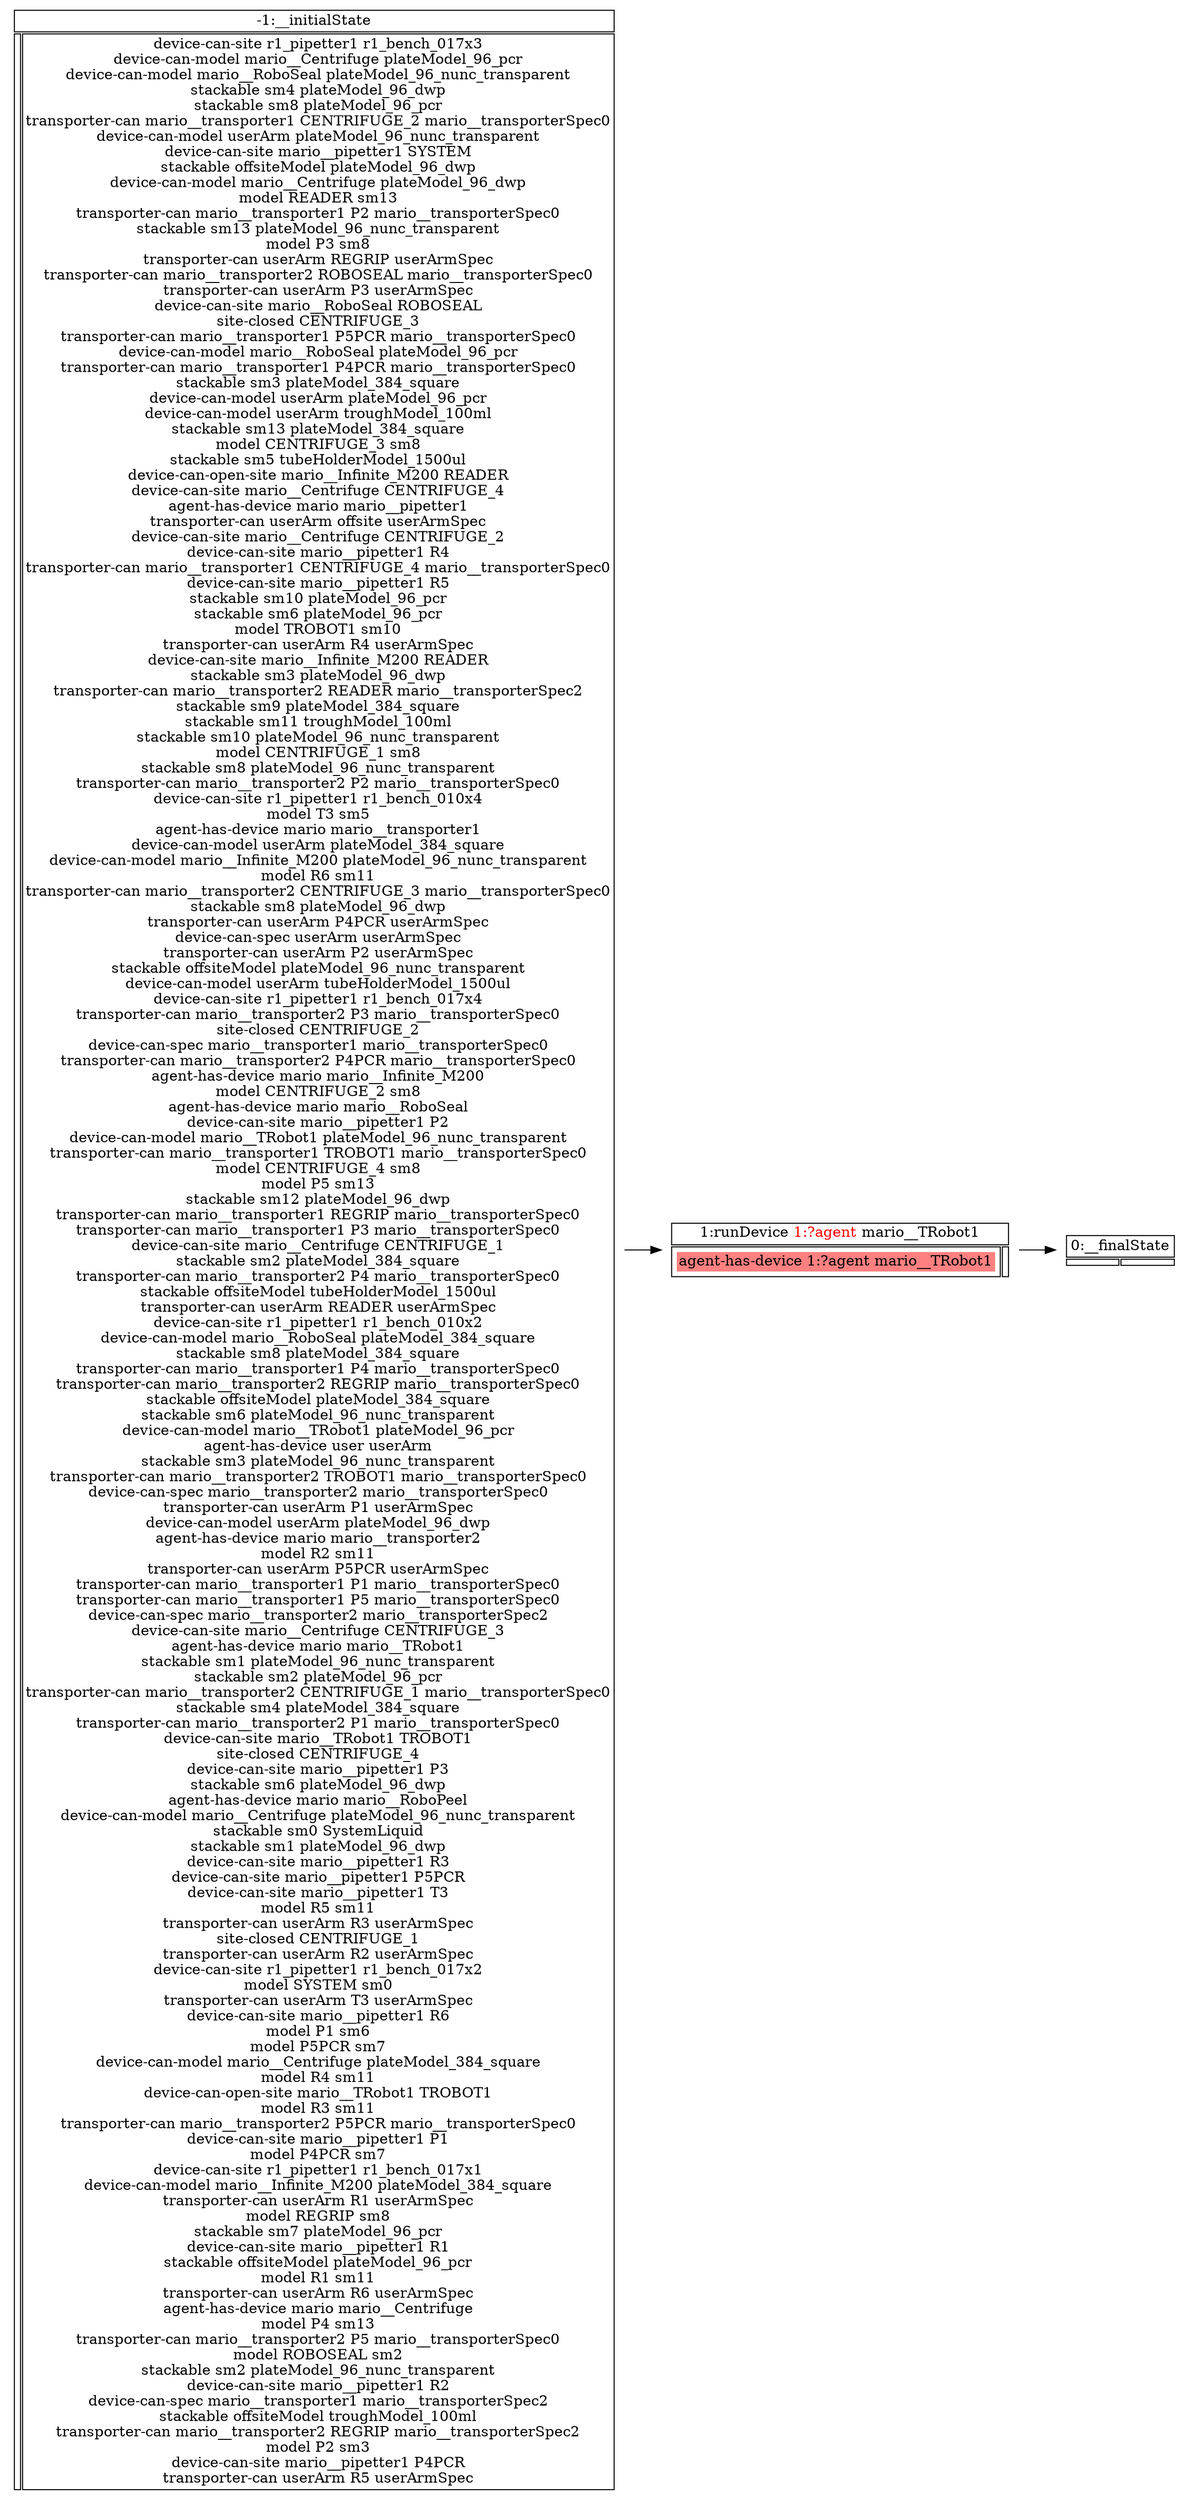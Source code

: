digraph partialPlan {
	rankdir=LR;
	node [shape=plaintext];
	action0 [label=<<table border="0" cellborder="1"><tr><td colspan="2">-1:__initialState</td></tr><tr><td></td><td>device-can-site r1_pipetter1 r1_bench_017x3<br/>device-can-model mario__Centrifuge plateModel_96_pcr<br/>device-can-model mario__RoboSeal plateModel_96_nunc_transparent<br/>stackable sm4 plateModel_96_dwp<br/>stackable sm8 plateModel_96_pcr<br/>transporter-can mario__transporter1 CENTRIFUGE_2 mario__transporterSpec0<br/>device-can-model userArm plateModel_96_nunc_transparent<br/>device-can-site mario__pipetter1 SYSTEM<br/>stackable offsiteModel plateModel_96_dwp<br/>device-can-model mario__Centrifuge plateModel_96_dwp<br/>model READER sm13<br/>transporter-can mario__transporter1 P2 mario__transporterSpec0<br/>stackable sm13 plateModel_96_nunc_transparent<br/>model P3 sm8<br/>transporter-can userArm REGRIP userArmSpec<br/>transporter-can mario__transporter2 ROBOSEAL mario__transporterSpec0<br/>transporter-can userArm P3 userArmSpec<br/>device-can-site mario__RoboSeal ROBOSEAL<br/>site-closed CENTRIFUGE_3<br/>transporter-can mario__transporter1 P5PCR mario__transporterSpec0<br/>device-can-model mario__RoboSeal plateModel_96_pcr<br/>transporter-can mario__transporter1 P4PCR mario__transporterSpec0<br/>stackable sm3 plateModel_384_square<br/>device-can-model userArm plateModel_96_pcr<br/>device-can-model userArm troughModel_100ml<br/>stackable sm13 plateModel_384_square<br/>model CENTRIFUGE_3 sm8<br/>stackable sm5 tubeHolderModel_1500ul<br/>device-can-open-site mario__Infinite_M200 READER<br/>device-can-site mario__Centrifuge CENTRIFUGE_4<br/>agent-has-device mario mario__pipetter1<br/>transporter-can userArm offsite userArmSpec<br/>device-can-site mario__Centrifuge CENTRIFUGE_2<br/>device-can-site mario__pipetter1 R4<br/>transporter-can mario__transporter1 CENTRIFUGE_4 mario__transporterSpec0<br/>device-can-site mario__pipetter1 R5<br/>stackable sm10 plateModel_96_pcr<br/>stackable sm6 plateModel_96_pcr<br/>model TROBOT1 sm10<br/>transporter-can userArm R4 userArmSpec<br/>device-can-site mario__Infinite_M200 READER<br/>stackable sm3 plateModel_96_dwp<br/>transporter-can mario__transporter2 READER mario__transporterSpec2<br/>stackable sm9 plateModel_384_square<br/>stackable sm11 troughModel_100ml<br/>stackable sm10 plateModel_96_nunc_transparent<br/>model CENTRIFUGE_1 sm8<br/>stackable sm8 plateModel_96_nunc_transparent<br/>transporter-can mario__transporter2 P2 mario__transporterSpec0<br/>device-can-site r1_pipetter1 r1_bench_010x4<br/>model T3 sm5<br/>agent-has-device mario mario__transporter1<br/>device-can-model userArm plateModel_384_square<br/>device-can-model mario__Infinite_M200 plateModel_96_nunc_transparent<br/>model R6 sm11<br/>transporter-can mario__transporter2 CENTRIFUGE_3 mario__transporterSpec0<br/>stackable sm8 plateModel_96_dwp<br/>transporter-can userArm P4PCR userArmSpec<br/>device-can-spec userArm userArmSpec<br/>transporter-can userArm P2 userArmSpec<br/>stackable offsiteModel plateModel_96_nunc_transparent<br/>device-can-model userArm tubeHolderModel_1500ul<br/>device-can-site r1_pipetter1 r1_bench_017x4<br/>transporter-can mario__transporter2 P3 mario__transporterSpec0<br/>site-closed CENTRIFUGE_2<br/>device-can-spec mario__transporter1 mario__transporterSpec0<br/>transporter-can mario__transporter2 P4PCR mario__transporterSpec0<br/>agent-has-device mario mario__Infinite_M200<br/>model CENTRIFUGE_2 sm8<br/>agent-has-device mario mario__RoboSeal<br/>device-can-site mario__pipetter1 P2<br/>device-can-model mario__TRobot1 plateModel_96_nunc_transparent<br/>transporter-can mario__transporter1 TROBOT1 mario__transporterSpec0<br/>model CENTRIFUGE_4 sm8<br/>model P5 sm13<br/>stackable sm12 plateModel_96_dwp<br/>transporter-can mario__transporter1 REGRIP mario__transporterSpec0<br/>transporter-can mario__transporter1 P3 mario__transporterSpec0<br/>device-can-site mario__Centrifuge CENTRIFUGE_1<br/>stackable sm2 plateModel_384_square<br/>transporter-can mario__transporter2 P4 mario__transporterSpec0<br/>stackable offsiteModel tubeHolderModel_1500ul<br/>transporter-can userArm READER userArmSpec<br/>device-can-site r1_pipetter1 r1_bench_010x2<br/>device-can-model mario__RoboSeal plateModel_384_square<br/>stackable sm8 plateModel_384_square<br/>transporter-can mario__transporter1 P4 mario__transporterSpec0<br/>transporter-can mario__transporter2 REGRIP mario__transporterSpec0<br/>stackable offsiteModel plateModel_384_square<br/>stackable sm6 plateModel_96_nunc_transparent<br/>device-can-model mario__TRobot1 plateModel_96_pcr<br/>agent-has-device user userArm<br/>stackable sm3 plateModel_96_nunc_transparent<br/>transporter-can mario__transporter2 TROBOT1 mario__transporterSpec0<br/>device-can-spec mario__transporter2 mario__transporterSpec0<br/>transporter-can userArm P1 userArmSpec<br/>device-can-model userArm plateModel_96_dwp<br/>agent-has-device mario mario__transporter2<br/>model R2 sm11<br/>transporter-can userArm P5PCR userArmSpec<br/>transporter-can mario__transporter1 P1 mario__transporterSpec0<br/>transporter-can mario__transporter1 P5 mario__transporterSpec0<br/>device-can-spec mario__transporter2 mario__transporterSpec2<br/>device-can-site mario__Centrifuge CENTRIFUGE_3<br/>agent-has-device mario mario__TRobot1<br/>stackable sm1 plateModel_96_nunc_transparent<br/>stackable sm2 plateModel_96_pcr<br/>transporter-can mario__transporter2 CENTRIFUGE_1 mario__transporterSpec0<br/>stackable sm4 plateModel_384_square<br/>transporter-can mario__transporter2 P1 mario__transporterSpec0<br/>device-can-site mario__TRobot1 TROBOT1<br/>site-closed CENTRIFUGE_4<br/>device-can-site mario__pipetter1 P3<br/>stackable sm6 plateModel_96_dwp<br/>agent-has-device mario mario__RoboPeel<br/>device-can-model mario__Centrifuge plateModel_96_nunc_transparent<br/>stackable sm0 SystemLiquid<br/>stackable sm1 plateModel_96_dwp<br/>device-can-site mario__pipetter1 R3<br/>device-can-site mario__pipetter1 P5PCR<br/>device-can-site mario__pipetter1 T3<br/>model R5 sm11<br/>transporter-can userArm R3 userArmSpec<br/>site-closed CENTRIFUGE_1<br/>transporter-can userArm R2 userArmSpec<br/>device-can-site r1_pipetter1 r1_bench_017x2<br/>model SYSTEM sm0<br/>transporter-can userArm T3 userArmSpec<br/>device-can-site mario__pipetter1 R6<br/>model P1 sm6<br/>model P5PCR sm7<br/>device-can-model mario__Centrifuge plateModel_384_square<br/>model R4 sm11<br/>device-can-open-site mario__TRobot1 TROBOT1<br/>model R3 sm11<br/>transporter-can mario__transporter2 P5PCR mario__transporterSpec0<br/>device-can-site mario__pipetter1 P1<br/>model P4PCR sm7<br/>device-can-site r1_pipetter1 r1_bench_017x1<br/>device-can-model mario__Infinite_M200 plateModel_384_square<br/>transporter-can userArm R1 userArmSpec<br/>model REGRIP sm8<br/>stackable sm7 plateModel_96_pcr<br/>device-can-site mario__pipetter1 R1<br/>stackable offsiteModel plateModel_96_pcr<br/>model R1 sm11<br/>transporter-can userArm R6 userArmSpec<br/>agent-has-device mario mario__Centrifuge<br/>model P4 sm13<br/>transporter-can mario__transporter2 P5 mario__transporterSpec0<br/>model ROBOSEAL sm2<br/>stackable sm2 plateModel_96_nunc_transparent<br/>device-can-site mario__pipetter1 R2<br/>device-can-spec mario__transporter1 mario__transporterSpec2<br/>stackable offsiteModel troughModel_100ml<br/>transporter-can mario__transporter2 REGRIP mario__transporterSpec2<br/>model P2 sm3<br/>device-can-site mario__pipetter1 P4PCR<br/>transporter-can userArm R5 userArmSpec</td></tr></table>>];
	action1 [label=<<table border="0" cellborder="1"><tr><td colspan="2">0:__finalState</td></tr><tr><td></td><td></td></tr></table>>];
	action2 [label=<<table border="0" cellborder="1"><tr><td colspan="2">1:runDevice <font color="red">1:?agent</font> mario__TRobot1</td></tr><tr><td><table border="0"><tr><td port="0" bgcolor="#ff8080">agent-has-device 1:?agent mario__TRobot1</td></tr></table></td><td></td></tr></table>>];
	action2 -> action1;
	action0 -> action2;
}
